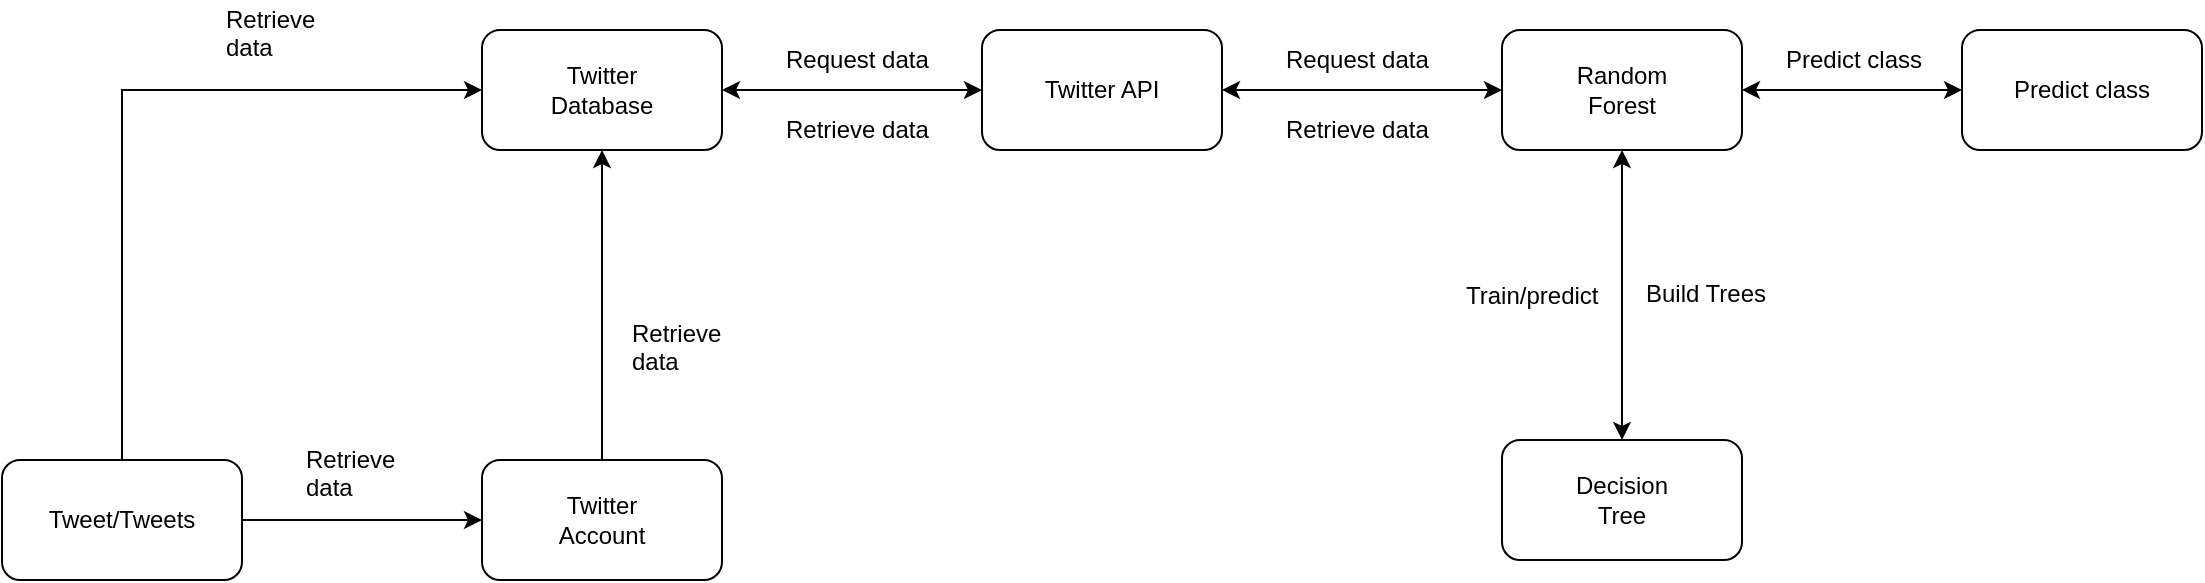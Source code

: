 <mxfile version="10.5.7" type="device"><diagram id="1oYELhHhUPZ1QZAIxSGs" name="Page-1"><mxGraphModel dx="1394" dy="813" grid="1" gridSize="10" guides="1" tooltips="1" connect="1" arrows="1" fold="1" page="1" pageScale="1" pageWidth="1654" pageHeight="1169" math="0" shadow="0"><root><mxCell id="0"/><mxCell id="1" parent="0"/><mxCell id="rL3isbhEnRZpxQNzza27-2" value="Twitter API" style="rounded=1;whiteSpace=wrap;html=1;" vertex="1" parent="1"><mxGeometry x="820" y="255" width="120" height="60" as="geometry"/></mxCell><mxCell id="rL3isbhEnRZpxQNzza27-21" style="edgeStyle=orthogonalEdgeStyle;rounded=0;orthogonalLoop=1;jettySize=auto;html=1;exitX=0.5;exitY=0;exitDx=0;exitDy=0;entryX=0.5;entryY=1;entryDx=0;entryDy=0;" edge="1" parent="1" source="rL3isbhEnRZpxQNzza27-3" target="rL3isbhEnRZpxQNzza27-7"><mxGeometry relative="1" as="geometry"/></mxCell><mxCell id="rL3isbhEnRZpxQNzza27-3" value="Twitter&lt;br&gt;Account&lt;br&gt;" style="rounded=1;whiteSpace=wrap;html=1;" vertex="1" parent="1"><mxGeometry x="570" y="470" width="120" height="60" as="geometry"/></mxCell><mxCell id="rL3isbhEnRZpxQNzza27-17" style="edgeStyle=orthogonalEdgeStyle;rounded=0;orthogonalLoop=1;jettySize=auto;html=1;exitX=0.5;exitY=0;exitDx=0;exitDy=0;entryX=0;entryY=0.5;entryDx=0;entryDy=0;" edge="1" parent="1" source="rL3isbhEnRZpxQNzza27-4" target="rL3isbhEnRZpxQNzza27-7"><mxGeometry relative="1" as="geometry"/></mxCell><mxCell id="rL3isbhEnRZpxQNzza27-20" style="edgeStyle=orthogonalEdgeStyle;rounded=0;orthogonalLoop=1;jettySize=auto;html=1;exitX=1;exitY=0.5;exitDx=0;exitDy=0;entryX=0;entryY=0.5;entryDx=0;entryDy=0;" edge="1" parent="1" source="rL3isbhEnRZpxQNzza27-4" target="rL3isbhEnRZpxQNzza27-3"><mxGeometry relative="1" as="geometry"/></mxCell><mxCell id="rL3isbhEnRZpxQNzza27-4" value="Tweet/Tweets" style="rounded=1;whiteSpace=wrap;html=1;" vertex="1" parent="1"><mxGeometry x="330" y="470" width="120" height="60" as="geometry"/></mxCell><mxCell id="rL3isbhEnRZpxQNzza27-5" value="Random&lt;br&gt;Forest&lt;br&gt;" style="rounded=1;whiteSpace=wrap;html=1;" vertex="1" parent="1"><mxGeometry x="1080" y="255" width="120" height="60" as="geometry"/></mxCell><mxCell id="rL3isbhEnRZpxQNzza27-6" value="Decision&lt;br&gt;Tree&lt;br&gt;" style="rounded=1;whiteSpace=wrap;html=1;" vertex="1" parent="1"><mxGeometry x="1080" y="460" width="120" height="60" as="geometry"/></mxCell><mxCell id="rL3isbhEnRZpxQNzza27-7" value="Twitter&lt;br&gt;Database&lt;br&gt;" style="rounded=1;whiteSpace=wrap;html=1;" vertex="1" parent="1"><mxGeometry x="570" y="255" width="120" height="60" as="geometry"/></mxCell><mxCell id="rL3isbhEnRZpxQNzza27-22" value="" style="endArrow=classic;startArrow=classic;html=1;exitX=1;exitY=0.5;exitDx=0;exitDy=0;entryX=0;entryY=0.5;entryDx=0;entryDy=0;" edge="1" parent="1" source="rL3isbhEnRZpxQNzza27-7" target="rL3isbhEnRZpxQNzza27-2"><mxGeometry width="50" height="50" relative="1" as="geometry"><mxPoint x="330" y="600" as="sourcePoint"/><mxPoint x="380" y="550" as="targetPoint"/></mxGeometry></mxCell><mxCell id="rL3isbhEnRZpxQNzza27-24" value="" style="endArrow=classic;startArrow=classic;html=1;exitX=1;exitY=0.5;exitDx=0;exitDy=0;entryX=0;entryY=0.5;entryDx=0;entryDy=0;" edge="1" parent="1" source="rL3isbhEnRZpxQNzza27-2" target="rL3isbhEnRZpxQNzza27-5"><mxGeometry width="50" height="50" relative="1" as="geometry"><mxPoint x="930" y="520" as="sourcePoint"/><mxPoint x="980" y="470" as="targetPoint"/></mxGeometry></mxCell><mxCell id="rL3isbhEnRZpxQNzza27-25" value="" style="endArrow=classic;startArrow=classic;html=1;exitX=0.5;exitY=1;exitDx=0;exitDy=0;entryX=0.5;entryY=0;entryDx=0;entryDy=0;" edge="1" parent="1" source="rL3isbhEnRZpxQNzza27-5" target="rL3isbhEnRZpxQNzza27-6"><mxGeometry width="50" height="50" relative="1" as="geometry"><mxPoint x="860" y="450" as="sourcePoint"/><mxPoint x="910" y="400" as="targetPoint"/></mxGeometry></mxCell><mxCell id="rL3isbhEnRZpxQNzza27-26" value="Retrieve&lt;br&gt;data&lt;br&gt;" style="text;html=1;resizable=0;points=[];autosize=1;align=left;verticalAlign=top;spacingTop=-4;" vertex="1" parent="1"><mxGeometry x="643" y="397" width="60" height="30" as="geometry"/></mxCell><mxCell id="rL3isbhEnRZpxQNzza27-29" value="Retrieve&lt;br&gt;data&lt;br&gt;" style="text;html=1;resizable=0;points=[];autosize=1;align=left;verticalAlign=top;spacingTop=-4;" vertex="1" parent="1"><mxGeometry x="480" y="460" width="60" height="30" as="geometry"/></mxCell><mxCell id="rL3isbhEnRZpxQNzza27-30" value="Retrieve&lt;br&gt;data&lt;br&gt;" style="text;html=1;resizable=0;points=[];autosize=1;align=left;verticalAlign=top;spacingTop=-4;" vertex="1" parent="1"><mxGeometry x="440" y="240" width="60" height="30" as="geometry"/></mxCell><mxCell id="rL3isbhEnRZpxQNzza27-31" value="Request data" style="text;html=1;resizable=0;points=[];autosize=1;align=left;verticalAlign=top;spacingTop=-4;" vertex="1" parent="1"><mxGeometry x="720" y="260" width="90" height="20" as="geometry"/></mxCell><mxCell id="rL3isbhEnRZpxQNzza27-33" value="Retrieve data" style="text;html=1;resizable=0;points=[];autosize=1;align=left;verticalAlign=top;spacingTop=-4;" vertex="1" parent="1"><mxGeometry x="720" y="295" width="90" height="20" as="geometry"/></mxCell><mxCell id="rL3isbhEnRZpxQNzza27-34" value="Request data" style="text;html=1;resizable=0;points=[];autosize=1;align=left;verticalAlign=top;spacingTop=-4;" vertex="1" parent="1"><mxGeometry x="970" y="260" width="90" height="20" as="geometry"/></mxCell><mxCell id="rL3isbhEnRZpxQNzza27-35" value="Retrieve data" style="text;html=1;resizable=0;points=[];autosize=1;align=left;verticalAlign=top;spacingTop=-4;" vertex="1" parent="1"><mxGeometry x="970" y="295" width="90" height="20" as="geometry"/></mxCell><mxCell id="rL3isbhEnRZpxQNzza27-36" value="Build Trees&lt;br&gt;&lt;br&gt;" style="text;html=1;resizable=0;points=[];autosize=1;align=left;verticalAlign=top;spacingTop=-4;" vertex="1" parent="1"><mxGeometry x="1150" y="377" width="80" height="30" as="geometry"/></mxCell><mxCell id="rL3isbhEnRZpxQNzza27-37" value="Train/predict" style="text;html=1;resizable=0;points=[];autosize=1;align=left;verticalAlign=top;spacingTop=-4;" vertex="1" parent="1"><mxGeometry x="1060" y="377.5" width="80" height="20" as="geometry"/></mxCell><mxCell id="rL3isbhEnRZpxQNzza27-38" value="Predict class" style="rounded=1;whiteSpace=wrap;html=1;" vertex="1" parent="1"><mxGeometry x="1310" y="255" width="120" height="60" as="geometry"/></mxCell><mxCell id="rL3isbhEnRZpxQNzza27-39" value="" style="endArrow=classic;startArrow=classic;html=1;exitX=1;exitY=0.5;exitDx=0;exitDy=0;entryX=0;entryY=0.5;entryDx=0;entryDy=0;" edge="1" parent="1" source="rL3isbhEnRZpxQNzza27-5" target="rL3isbhEnRZpxQNzza27-38"><mxGeometry width="50" height="50" relative="1" as="geometry"><mxPoint x="1230" y="240" as="sourcePoint"/><mxPoint x="1280" y="190" as="targetPoint"/></mxGeometry></mxCell><mxCell id="rL3isbhEnRZpxQNzza27-40" value="Predict class" style="text;html=1;resizable=0;points=[];autosize=1;align=left;verticalAlign=top;spacingTop=-4;" vertex="1" parent="1"><mxGeometry x="1220" y="260" width="80" height="20" as="geometry"/></mxCell></root></mxGraphModel></diagram></mxfile>